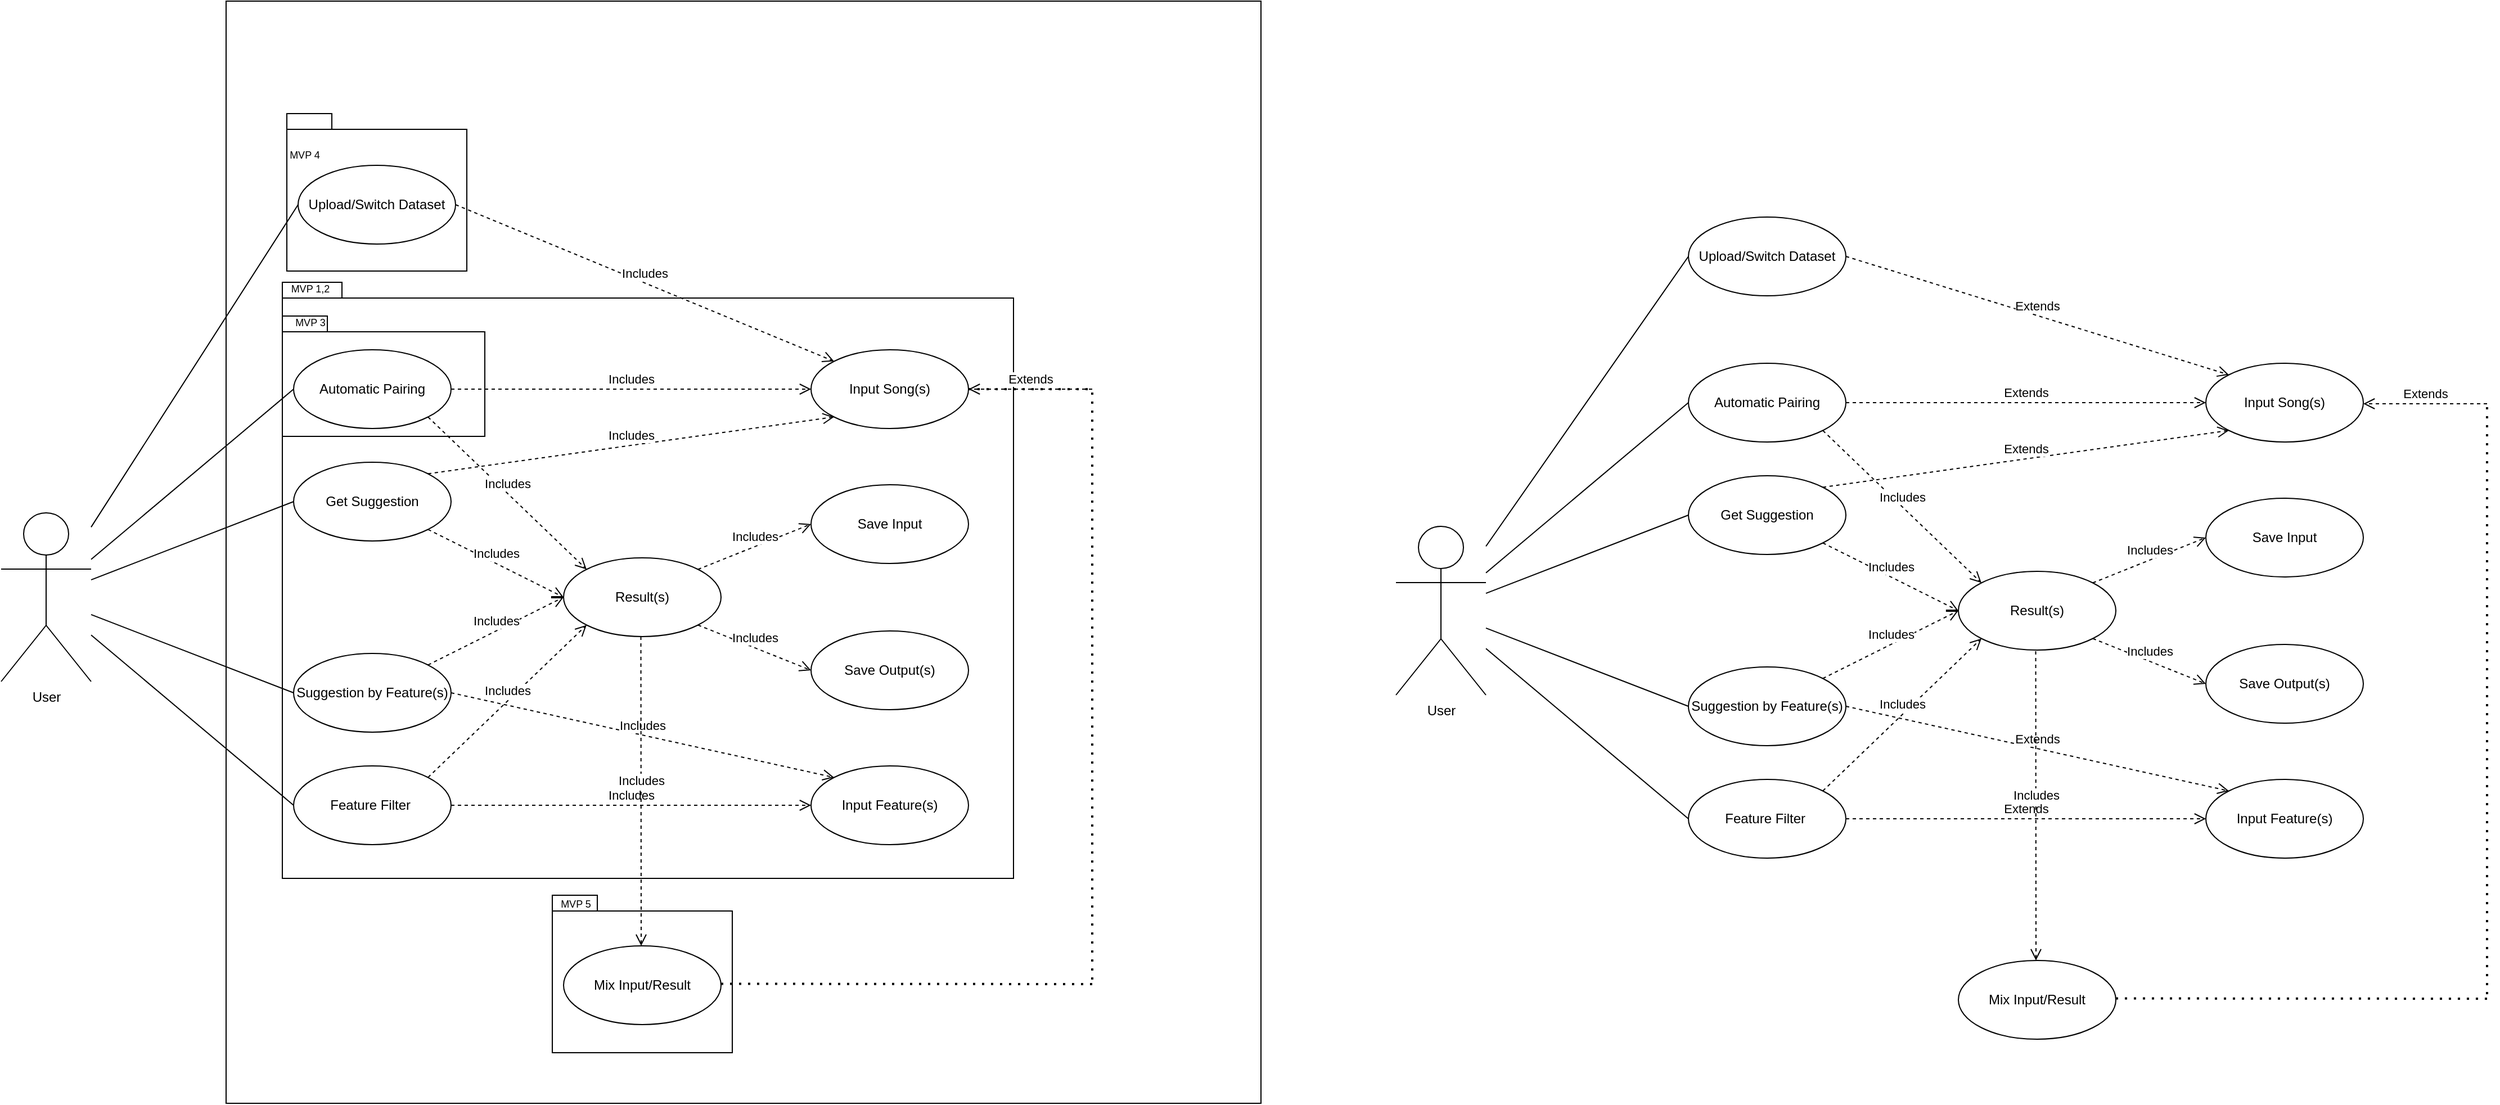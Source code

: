 <mxfile version="13.9.2" type="google"><diagram id="C5RBs43oDa-KdzZeNtuy" name="Page-1"><mxGraphModel dx="955" dy="2317" grid="1" gridSize="10" guides="1" tooltips="1" connect="1" arrows="1" fold="1" page="1" pageScale="1" pageWidth="827" pageHeight="1169" math="0" shadow="0"><root><mxCell id="WIyWlLk6GJQsqaUBKTNV-0"/><mxCell id="WIyWlLk6GJQsqaUBKTNV-1" parent="WIyWlLk6GJQsqaUBKTNV-0"/><mxCell id="LaY01nCkbx8KZxwqlDOW-1" value="" style="rounded=0;whiteSpace=wrap;html=1;" parent="WIyWlLk6GJQsqaUBKTNV-1" vertex="1"><mxGeometry x="360" y="-350" width="920" height="980" as="geometry"/></mxCell><mxCell id="LaY01nCkbx8KZxwqlDOW-49" value="" style="shape=folder;fontStyle=1;spacingTop=10;tabWidth=40;tabHeight=14;tabPosition=left;html=1;" parent="WIyWlLk6GJQsqaUBKTNV-1" vertex="1"><mxGeometry x="410" y="-100" width="650" height="530" as="geometry"/></mxCell><mxCell id="LaY01nCkbx8KZxwqlDOW-54" value="" style="shape=folder;fontStyle=1;spacingTop=10;tabWidth=40;tabHeight=14;tabPosition=left;html=1;" parent="WIyWlLk6GJQsqaUBKTNV-1" vertex="1"><mxGeometry x="410" y="-70" width="180" height="107" as="geometry"/></mxCell><mxCell id="LaY01nCkbx8KZxwqlDOW-51" value="package" style="shape=folder;fontStyle=1;spacingTop=10;tabWidth=40;tabHeight=14;tabPosition=left;html=1;" parent="WIyWlLk6GJQsqaUBKTNV-1" vertex="1"><mxGeometry x="414" y="-250" width="160" height="140" as="geometry"/></mxCell><mxCell id="LaY01nCkbx8KZxwqlDOW-0" value="User" style="shape=umlActor;verticalLabelPosition=bottom;verticalAlign=top;html=1;" parent="WIyWlLk6GJQsqaUBKTNV-1" vertex="1"><mxGeometry x="160" y="105" width="80" height="150" as="geometry"/></mxCell><mxCell id="LaY01nCkbx8KZxwqlDOW-2" value="Get Suggestion" style="ellipse;whiteSpace=wrap;html=1;" parent="WIyWlLk6GJQsqaUBKTNV-1" vertex="1"><mxGeometry x="420" y="60" width="140" height="70" as="geometry"/></mxCell><mxCell id="LaY01nCkbx8KZxwqlDOW-3" value="Suggestion by Feature(s)" style="ellipse;whiteSpace=wrap;html=1;" parent="WIyWlLk6GJQsqaUBKTNV-1" vertex="1"><mxGeometry x="420" y="230" width="140" height="70" as="geometry"/></mxCell><mxCell id="LaY01nCkbx8KZxwqlDOW-4" value="Feature Filter&amp;nbsp;" style="ellipse;whiteSpace=wrap;html=1;" parent="WIyWlLk6GJQsqaUBKTNV-1" vertex="1"><mxGeometry x="420" y="330" width="140" height="70" as="geometry"/></mxCell><mxCell id="LaY01nCkbx8KZxwqlDOW-5" value="Input Feature(s)" style="ellipse;whiteSpace=wrap;html=1;" parent="WIyWlLk6GJQsqaUBKTNV-1" vertex="1"><mxGeometry x="880" y="330" width="140" height="70" as="geometry"/></mxCell><mxCell id="LaY01nCkbx8KZxwqlDOW-12" value="Input Song(s)" style="ellipse;whiteSpace=wrap;html=1;" parent="WIyWlLk6GJQsqaUBKTNV-1" vertex="1"><mxGeometry x="880" y="-40" width="140" height="70" as="geometry"/></mxCell><mxCell id="LaY01nCkbx8KZxwqlDOW-13" value="Result(s)" style="ellipse;whiteSpace=wrap;html=1;" parent="WIyWlLk6GJQsqaUBKTNV-1" vertex="1"><mxGeometry x="660" y="145" width="140" height="70" as="geometry"/></mxCell><mxCell id="LaY01nCkbx8KZxwqlDOW-18" value="&lt;span style=&quot;color: rgb(0 , 0 , 0) ; font-family: &amp;#34;helvetica&amp;#34; ; font-size: 11px ; font-style: normal ; font-weight: 400 ; letter-spacing: normal ; text-align: center ; text-indent: 0px ; text-transform: none ; word-spacing: 0px ; background-color: rgb(255 , 255 , 255) ; display: inline ; float: none&quot;&gt;Includes&lt;/span&gt;" style="html=1;verticalAlign=bottom;endArrow=open;dashed=1;endSize=8;exitX=1;exitY=0;exitDx=0;exitDy=0;entryX=0;entryY=1;entryDx=0;entryDy=0;" parent="WIyWlLk6GJQsqaUBKTNV-1" source="LaY01nCkbx8KZxwqlDOW-2" target="LaY01nCkbx8KZxwqlDOW-12" edge="1"><mxGeometry relative="1" as="geometry"><mxPoint x="1030" y="140" as="sourcePoint"/><mxPoint x="950" y="140" as="targetPoint"/></mxGeometry></mxCell><mxCell id="LaY01nCkbx8KZxwqlDOW-21" value="Includes" style="html=1;verticalAlign=bottom;endArrow=open;dashed=1;endSize=8;exitX=1;exitY=1;exitDx=0;exitDy=0;" parent="WIyWlLk6GJQsqaUBKTNV-1" source="LaY01nCkbx8KZxwqlDOW-2" edge="1"><mxGeometry relative="1" as="geometry"><mxPoint x="590.0" y="115.0" as="sourcePoint"/><mxPoint x="660" y="180" as="targetPoint"/></mxGeometry></mxCell><mxCell id="LaY01nCkbx8KZxwqlDOW-25" value="Includes" style="html=1;verticalAlign=bottom;endArrow=open;dashed=1;endSize=8;exitX=1;exitY=0.5;exitDx=0;exitDy=0;entryX=0;entryY=0;entryDx=0;entryDy=0;" parent="WIyWlLk6GJQsqaUBKTNV-1" source="LaY01nCkbx8KZxwqlDOW-3" target="LaY01nCkbx8KZxwqlDOW-5" edge="1"><mxGeometry relative="1" as="geometry"><mxPoint x="569.995" y="270.002" as="sourcePoint"/><mxPoint x="839.985" y="321.018" as="targetPoint"/></mxGeometry></mxCell><mxCell id="LaY01nCkbx8KZxwqlDOW-26" value="Includes" style="html=1;verticalAlign=bottom;endArrow=open;dashed=1;endSize=8;exitX=1;exitY=0.5;exitDx=0;exitDy=0;entryX=0;entryY=0.5;entryDx=0;entryDy=0;" parent="WIyWlLk6GJQsqaUBKTNV-1" source="LaY01nCkbx8KZxwqlDOW-4" target="LaY01nCkbx8KZxwqlDOW-5" edge="1"><mxGeometry relative="1" as="geometry"><mxPoint x="560.005" y="129.492" as="sourcePoint"/><mxPoint x="829.995" y="180.508" as="targetPoint"/></mxGeometry></mxCell><mxCell id="LaY01nCkbx8KZxwqlDOW-27" value="&lt;span style=&quot;color: rgb(0 , 0 , 0) ; font-family: &amp;#34;helvetica&amp;#34; ; font-size: 11px ; font-style: normal ; font-weight: 400 ; letter-spacing: normal ; text-align: center ; text-indent: 0px ; text-transform: none ; word-spacing: 0px ; background-color: rgb(255 , 255 , 255) ; display: inline ; float: none&quot;&gt;Includes&lt;/span&gt;" style="html=1;verticalAlign=bottom;endArrow=open;dashed=1;endSize=8;exitX=1;exitY=0;exitDx=0;exitDy=0;entryX=0;entryY=0.5;entryDx=0;entryDy=0;" parent="WIyWlLk6GJQsqaUBKTNV-1" source="LaY01nCkbx8KZxwqlDOW-3" target="LaY01nCkbx8KZxwqlDOW-13" edge="1"><mxGeometry relative="1" as="geometry"><mxPoint x="550.005" y="119.492" as="sourcePoint"/><mxPoint x="689.995" y="170.508" as="targetPoint"/></mxGeometry></mxCell><mxCell id="LaY01nCkbx8KZxwqlDOW-28" value="Includes" style="html=1;verticalAlign=bottom;endArrow=open;dashed=1;endSize=8;exitX=1;exitY=0;exitDx=0;exitDy=0;entryX=0;entryY=1;entryDx=0;entryDy=0;" parent="WIyWlLk6GJQsqaUBKTNV-1" source="LaY01nCkbx8KZxwqlDOW-4" target="LaY01nCkbx8KZxwqlDOW-13" edge="1"><mxGeometry relative="1" as="geometry"><mxPoint x="560.005" y="129.492" as="sourcePoint"/><mxPoint x="699.995" y="180.508" as="targetPoint"/></mxGeometry></mxCell><mxCell id="LaY01nCkbx8KZxwqlDOW-29" value="Save Input" style="ellipse;whiteSpace=wrap;html=1;" parent="WIyWlLk6GJQsqaUBKTNV-1" vertex="1"><mxGeometry x="880" y="80" width="140" height="70" as="geometry"/></mxCell><mxCell id="LaY01nCkbx8KZxwqlDOW-30" value="&lt;span style=&quot;color: rgb(0 , 0 , 0) ; font-family: &amp;#34;helvetica&amp;#34; ; font-size: 11px ; font-style: normal ; font-weight: 400 ; letter-spacing: normal ; text-align: center ; text-indent: 0px ; text-transform: none ; word-spacing: 0px ; background-color: rgb(255 , 255 , 255) ; display: inline ; float: none&quot;&gt;Includes&lt;/span&gt;" style="html=1;verticalAlign=bottom;endArrow=open;dashed=1;endSize=8;exitX=1;exitY=0;exitDx=0;exitDy=0;entryX=0;entryY=0.5;entryDx=0;entryDy=0;" parent="WIyWlLk6GJQsqaUBKTNV-1" source="LaY01nCkbx8KZxwqlDOW-13" target="LaY01nCkbx8KZxwqlDOW-29" edge="1"><mxGeometry relative="1" as="geometry"><mxPoint x="570.0" y="95.0" as="sourcePoint"/><mxPoint x="670" y="95.0" as="targetPoint"/></mxGeometry></mxCell><mxCell id="LaY01nCkbx8KZxwqlDOW-31" value="" style="endArrow=none;html=1;entryX=0;entryY=0.5;entryDx=0;entryDy=0;" parent="WIyWlLk6GJQsqaUBKTNV-1" source="LaY01nCkbx8KZxwqlDOW-0" target="LaY01nCkbx8KZxwqlDOW-2" edge="1"><mxGeometry width="50" height="50" relative="1" as="geometry"><mxPoint x="240" y="140" as="sourcePoint"/><mxPoint x="290" y="90" as="targetPoint"/></mxGeometry></mxCell><mxCell id="LaY01nCkbx8KZxwqlDOW-32" value="" style="endArrow=none;html=1;entryX=0;entryY=0.5;entryDx=0;entryDy=0;" parent="WIyWlLk6GJQsqaUBKTNV-1" source="LaY01nCkbx8KZxwqlDOW-0" target="LaY01nCkbx8KZxwqlDOW-3" edge="1"><mxGeometry width="50" height="50" relative="1" as="geometry"><mxPoint x="250" y="300" as="sourcePoint"/><mxPoint x="300" y="250" as="targetPoint"/></mxGeometry></mxCell><mxCell id="LaY01nCkbx8KZxwqlDOW-33" value="" style="endArrow=none;html=1;exitX=0;exitY=0.5;exitDx=0;exitDy=0;" parent="WIyWlLk6GJQsqaUBKTNV-1" source="LaY01nCkbx8KZxwqlDOW-4" target="LaY01nCkbx8KZxwqlDOW-0" edge="1"><mxGeometry width="50" height="50" relative="1" as="geometry"><mxPoint x="260" y="350" as="sourcePoint"/><mxPoint x="310" y="300" as="targetPoint"/></mxGeometry></mxCell><mxCell id="LaY01nCkbx8KZxwqlDOW-34" value="Save Output(s)" style="ellipse;whiteSpace=wrap;html=1;" parent="WIyWlLk6GJQsqaUBKTNV-1" vertex="1"><mxGeometry x="880" y="210" width="140" height="70" as="geometry"/></mxCell><mxCell id="LaY01nCkbx8KZxwqlDOW-35" value="&lt;span style=&quot;color: rgb(0 , 0 , 0) ; font-family: &amp;#34;helvetica&amp;#34; ; font-size: 11px ; font-style: normal ; font-weight: 400 ; letter-spacing: normal ; text-align: center ; text-indent: 0px ; text-transform: none ; word-spacing: 0px ; background-color: rgb(255 , 255 , 255) ; display: inline ; float: none&quot;&gt;Includes&lt;/span&gt;" style="html=1;verticalAlign=bottom;endArrow=open;dashed=1;endSize=8;exitX=1;exitY=1;exitDx=0;exitDy=0;entryX=0;entryY=0.5;entryDx=0;entryDy=0;" parent="WIyWlLk6GJQsqaUBKTNV-1" source="LaY01nCkbx8KZxwqlDOW-13" target="LaY01nCkbx8KZxwqlDOW-34" edge="1"><mxGeometry relative="1" as="geometry"><mxPoint x="790.005" y="170.508" as="sourcePoint"/><mxPoint x="890" y="145.0" as="targetPoint"/></mxGeometry></mxCell><mxCell id="LaY01nCkbx8KZxwqlDOW-36" value="Automatic Pairing" style="ellipse;whiteSpace=wrap;html=1;" parent="WIyWlLk6GJQsqaUBKTNV-1" vertex="1"><mxGeometry x="420" y="-40" width="140" height="70" as="geometry"/></mxCell><mxCell id="LaY01nCkbx8KZxwqlDOW-37" value="&lt;span style=&quot;color: rgb(0 , 0 , 0) ; font-family: &amp;#34;helvetica&amp;#34; ; font-size: 11px ; font-style: normal ; font-weight: 400 ; letter-spacing: normal ; text-align: center ; text-indent: 0px ; text-transform: none ; word-spacing: 0px ; background-color: rgb(255 , 255 , 255) ; display: inline ; float: none&quot;&gt;Includes&lt;/span&gt;" style="html=1;verticalAlign=bottom;endArrow=open;dashed=1;endSize=8;exitX=1;exitY=0.5;exitDx=0;exitDy=0;entryX=0;entryY=0.5;entryDx=0;entryDy=0;" parent="WIyWlLk6GJQsqaUBKTNV-1" source="LaY01nCkbx8KZxwqlDOW-36" target="LaY01nCkbx8KZxwqlDOW-12" edge="1"><mxGeometry relative="1" as="geometry"><mxPoint x="570.0" y="95.0" as="sourcePoint"/><mxPoint x="680" y="110" as="targetPoint"/></mxGeometry></mxCell><mxCell id="LaY01nCkbx8KZxwqlDOW-38" value="Includes" style="html=1;verticalAlign=bottom;endArrow=open;dashed=1;endSize=8;exitX=1;exitY=1;exitDx=0;exitDy=0;entryX=0;entryY=0;entryDx=0;entryDy=0;" parent="WIyWlLk6GJQsqaUBKTNV-1" source="LaY01nCkbx8KZxwqlDOW-36" target="LaY01nCkbx8KZxwqlDOW-13" edge="1"><mxGeometry relative="1" as="geometry"><mxPoint x="550.005" y="119.492" as="sourcePoint"/><mxPoint x="670" y="190.0" as="targetPoint"/></mxGeometry></mxCell><mxCell id="LaY01nCkbx8KZxwqlDOW-45" value="" style="endArrow=none;html=1;strokeColor=#000000;entryX=0;entryY=0.5;entryDx=0;entryDy=0;" parent="WIyWlLk6GJQsqaUBKTNV-1" source="LaY01nCkbx8KZxwqlDOW-0" target="LaY01nCkbx8KZxwqlDOW-36" edge="1"><mxGeometry width="50" height="50" relative="1" as="geometry"><mxPoint x="280" y="-20" as="sourcePoint"/><mxPoint x="330" y="-70" as="targetPoint"/></mxGeometry></mxCell><mxCell id="LaY01nCkbx8KZxwqlDOW-46" value="Upload/Switch Dataset" style="ellipse;whiteSpace=wrap;html=1;" parent="WIyWlLk6GJQsqaUBKTNV-1" vertex="1"><mxGeometry x="424" y="-204" width="140" height="70" as="geometry"/></mxCell><mxCell id="LaY01nCkbx8KZxwqlDOW-47" value="&lt;span style=&quot;color: rgb(0 , 0 , 0) ; font-family: &amp;#34;helvetica&amp;#34; ; font-size: 11px ; font-style: normal ; font-weight: 400 ; letter-spacing: normal ; text-align: center ; text-indent: 0px ; text-transform: none ; word-spacing: 0px ; background-color: rgb(255 , 255 , 255) ; display: inline ; float: none&quot;&gt;Includes&lt;/span&gt;" style="html=1;verticalAlign=bottom;endArrow=open;dashed=1;endSize=8;exitX=1;exitY=0.5;exitDx=0;exitDy=0;entryX=0;entryY=0;entryDx=0;entryDy=0;" parent="WIyWlLk6GJQsqaUBKTNV-1" source="LaY01nCkbx8KZxwqlDOW-46" target="LaY01nCkbx8KZxwqlDOW-12" edge="1"><mxGeometry relative="1" as="geometry"><mxPoint x="570.0" y="5.0" as="sourcePoint"/><mxPoint x="890" y="5.0" as="targetPoint"/></mxGeometry></mxCell><mxCell id="LaY01nCkbx8KZxwqlDOW-48" value="" style="endArrow=none;html=1;strokeColor=#000000;entryX=0;entryY=0.5;entryDx=0;entryDy=0;" parent="WIyWlLk6GJQsqaUBKTNV-1" source="LaY01nCkbx8KZxwqlDOW-0" target="LaY01nCkbx8KZxwqlDOW-46" edge="1"><mxGeometry width="50" height="50" relative="1" as="geometry"><mxPoint x="250" y="90" as="sourcePoint"/><mxPoint x="430.0" y="5.0" as="targetPoint"/></mxGeometry></mxCell><mxCell id="LaY01nCkbx8KZxwqlDOW-50" value="&lt;font style=&quot;font-size: 9px&quot;&gt;MVP 1,2&lt;/font&gt;" style="text;html=1;strokeColor=none;fillColor=none;align=center;verticalAlign=middle;whiteSpace=wrap;rounded=0;" parent="WIyWlLk6GJQsqaUBKTNV-1" vertex="1"><mxGeometry x="385" y="-105" width="100" height="20" as="geometry"/></mxCell><mxCell id="LaY01nCkbx8KZxwqlDOW-52" value="&lt;font style=&quot;font-size: 9px&quot;&gt;MVP 4&lt;/font&gt;" style="text;html=1;strokeColor=none;fillColor=none;align=center;verticalAlign=middle;whiteSpace=wrap;rounded=0;" parent="WIyWlLk6GJQsqaUBKTNV-1" vertex="1"><mxGeometry x="380" y="-224" width="100" height="20" as="geometry"/></mxCell><mxCell id="LaY01nCkbx8KZxwqlDOW-55" value="&lt;font style=&quot;font-size: 9px&quot;&gt;MVP 3&lt;/font&gt;" style="text;html=1;strokeColor=none;fillColor=none;align=center;verticalAlign=middle;whiteSpace=wrap;rounded=0;" parent="WIyWlLk6GJQsqaUBKTNV-1" vertex="1"><mxGeometry x="385" y="-75" width="100" height="20" as="geometry"/></mxCell><mxCell id="LaY01nCkbx8KZxwqlDOW-57" value="" style="shape=folder;fontStyle=1;spacingTop=10;tabWidth=40;tabHeight=14;tabPosition=left;html=1;" parent="WIyWlLk6GJQsqaUBKTNV-1" vertex="1"><mxGeometry x="650" y="445" width="160" height="140" as="geometry"/></mxCell><mxCell id="LaY01nCkbx8KZxwqlDOW-59" value="&lt;font style=&quot;font-size: 9px&quot;&gt;MVP 5&lt;/font&gt;" style="text;html=1;strokeColor=none;fillColor=none;align=center;verticalAlign=middle;whiteSpace=wrap;rounded=0;" parent="WIyWlLk6GJQsqaUBKTNV-1" vertex="1"><mxGeometry x="621" y="442" width="100" height="20" as="geometry"/></mxCell><mxCell id="LaY01nCkbx8KZxwqlDOW-60" value="Mix Input/Result" style="ellipse;whiteSpace=wrap;html=1;" parent="WIyWlLk6GJQsqaUBKTNV-1" vertex="1"><mxGeometry x="660" y="490" width="140" height="70" as="geometry"/></mxCell><mxCell id="LaY01nCkbx8KZxwqlDOW-65" value="User" style="shape=umlActor;verticalLabelPosition=bottom;verticalAlign=top;html=1;" parent="WIyWlLk6GJQsqaUBKTNV-1" vertex="1"><mxGeometry x="1400" y="117" width="80" height="150" as="geometry"/></mxCell><mxCell id="LaY01nCkbx8KZxwqlDOW-66" value="Get Suggestion" style="ellipse;whiteSpace=wrap;html=1;" parent="WIyWlLk6GJQsqaUBKTNV-1" vertex="1"><mxGeometry x="1660" y="72" width="140" height="70" as="geometry"/></mxCell><mxCell id="LaY01nCkbx8KZxwqlDOW-67" value="Suggestion by Feature(s)" style="ellipse;whiteSpace=wrap;html=1;" parent="WIyWlLk6GJQsqaUBKTNV-1" vertex="1"><mxGeometry x="1660" y="242" width="140" height="70" as="geometry"/></mxCell><mxCell id="LaY01nCkbx8KZxwqlDOW-68" value="Feature Filter&amp;nbsp;" style="ellipse;whiteSpace=wrap;html=1;" parent="WIyWlLk6GJQsqaUBKTNV-1" vertex="1"><mxGeometry x="1660" y="342" width="140" height="70" as="geometry"/></mxCell><mxCell id="LaY01nCkbx8KZxwqlDOW-69" value="Input Feature(s)" style="ellipse;whiteSpace=wrap;html=1;" parent="WIyWlLk6GJQsqaUBKTNV-1" vertex="1"><mxGeometry x="2120" y="342" width="140" height="70" as="geometry"/></mxCell><mxCell id="LaY01nCkbx8KZxwqlDOW-70" value="Input Song(s)" style="ellipse;whiteSpace=wrap;html=1;" parent="WIyWlLk6GJQsqaUBKTNV-1" vertex="1"><mxGeometry x="2120" y="-28" width="140" height="70" as="geometry"/></mxCell><mxCell id="LaY01nCkbx8KZxwqlDOW-71" value="Result(s)" style="ellipse;whiteSpace=wrap;html=1;" parent="WIyWlLk6GJQsqaUBKTNV-1" vertex="1"><mxGeometry x="1900" y="157" width="140" height="70" as="geometry"/></mxCell><mxCell id="LaY01nCkbx8KZxwqlDOW-72" value="&lt;span style=&quot;color: rgb(0 , 0 , 0) ; font-family: &amp;#34;helvetica&amp;#34; ; font-size: 11px ; font-style: normal ; font-weight: 400 ; letter-spacing: normal ; text-align: center ; text-indent: 0px ; text-transform: none ; word-spacing: 0px ; background-color: rgb(255 , 255 , 255) ; display: inline ; float: none&quot;&gt;Extends&lt;/span&gt;" style="html=1;verticalAlign=bottom;endArrow=open;dashed=1;endSize=8;exitX=1;exitY=0;exitDx=0;exitDy=0;entryX=0;entryY=1;entryDx=0;entryDy=0;" parent="WIyWlLk6GJQsqaUBKTNV-1" source="LaY01nCkbx8KZxwqlDOW-66" target="LaY01nCkbx8KZxwqlDOW-70" edge="1"><mxGeometry relative="1" as="geometry"><mxPoint x="2270" y="152" as="sourcePoint"/><mxPoint x="2190" y="152" as="targetPoint"/></mxGeometry></mxCell><mxCell id="LaY01nCkbx8KZxwqlDOW-73" value="Includes" style="html=1;verticalAlign=bottom;endArrow=open;dashed=1;endSize=8;exitX=1;exitY=1;exitDx=0;exitDy=0;" parent="WIyWlLk6GJQsqaUBKTNV-1" source="LaY01nCkbx8KZxwqlDOW-66" edge="1"><mxGeometry relative="1" as="geometry"><mxPoint x="1830.0" y="127.0" as="sourcePoint"/><mxPoint x="1900" y="192" as="targetPoint"/></mxGeometry></mxCell><mxCell id="LaY01nCkbx8KZxwqlDOW-74" value="Extends" style="html=1;verticalAlign=bottom;endArrow=open;dashed=1;endSize=8;exitX=1;exitY=0.5;exitDx=0;exitDy=0;entryX=0;entryY=0;entryDx=0;entryDy=0;" parent="WIyWlLk6GJQsqaUBKTNV-1" source="LaY01nCkbx8KZxwqlDOW-67" target="LaY01nCkbx8KZxwqlDOW-69" edge="1"><mxGeometry relative="1" as="geometry"><mxPoint x="1809.995" y="282.002" as="sourcePoint"/><mxPoint x="2079.985" y="333.018" as="targetPoint"/></mxGeometry></mxCell><mxCell id="LaY01nCkbx8KZxwqlDOW-75" value="Extends" style="html=1;verticalAlign=bottom;endArrow=open;dashed=1;endSize=8;exitX=1;exitY=0.5;exitDx=0;exitDy=0;entryX=0;entryY=0.5;entryDx=0;entryDy=0;" parent="WIyWlLk6GJQsqaUBKTNV-1" source="LaY01nCkbx8KZxwqlDOW-68" target="LaY01nCkbx8KZxwqlDOW-69" edge="1"><mxGeometry relative="1" as="geometry"><mxPoint x="1800.005" y="141.492" as="sourcePoint"/><mxPoint x="2069.995" y="192.508" as="targetPoint"/></mxGeometry></mxCell><mxCell id="LaY01nCkbx8KZxwqlDOW-76" value="&lt;span style=&quot;color: rgb(0 , 0 , 0) ; font-family: &amp;#34;helvetica&amp;#34; ; font-size: 11px ; font-style: normal ; font-weight: 400 ; letter-spacing: normal ; text-align: center ; text-indent: 0px ; text-transform: none ; word-spacing: 0px ; background-color: rgb(255 , 255 , 255) ; display: inline ; float: none&quot;&gt;Includes&lt;/span&gt;" style="html=1;verticalAlign=bottom;endArrow=open;dashed=1;endSize=8;exitX=1;exitY=0;exitDx=0;exitDy=0;entryX=0;entryY=0.5;entryDx=0;entryDy=0;" parent="WIyWlLk6GJQsqaUBKTNV-1" source="LaY01nCkbx8KZxwqlDOW-67" target="LaY01nCkbx8KZxwqlDOW-71" edge="1"><mxGeometry relative="1" as="geometry"><mxPoint x="1790.005" y="131.492" as="sourcePoint"/><mxPoint x="1929.995" y="182.508" as="targetPoint"/></mxGeometry></mxCell><mxCell id="LaY01nCkbx8KZxwqlDOW-77" value="Includes" style="html=1;verticalAlign=bottom;endArrow=open;dashed=1;endSize=8;exitX=1;exitY=0;exitDx=0;exitDy=0;entryX=0;entryY=1;entryDx=0;entryDy=0;" parent="WIyWlLk6GJQsqaUBKTNV-1" source="LaY01nCkbx8KZxwqlDOW-68" target="LaY01nCkbx8KZxwqlDOW-71" edge="1"><mxGeometry relative="1" as="geometry"><mxPoint x="1800.005" y="141.492" as="sourcePoint"/><mxPoint x="1939.995" y="192.508" as="targetPoint"/></mxGeometry></mxCell><mxCell id="LaY01nCkbx8KZxwqlDOW-78" value="Save Input" style="ellipse;whiteSpace=wrap;html=1;" parent="WIyWlLk6GJQsqaUBKTNV-1" vertex="1"><mxGeometry x="2120" y="92" width="140" height="70" as="geometry"/></mxCell><mxCell id="LaY01nCkbx8KZxwqlDOW-79" value="&lt;span style=&quot;color: rgb(0 , 0 , 0) ; font-family: &amp;#34;helvetica&amp;#34; ; font-size: 11px ; font-style: normal ; font-weight: 400 ; letter-spacing: normal ; text-align: center ; text-indent: 0px ; text-transform: none ; word-spacing: 0px ; background-color: rgb(255 , 255 , 255) ; display: inline ; float: none&quot;&gt;Includes&lt;/span&gt;" style="html=1;verticalAlign=bottom;endArrow=open;dashed=1;endSize=8;exitX=1;exitY=0;exitDx=0;exitDy=0;entryX=0;entryY=0.5;entryDx=0;entryDy=0;" parent="WIyWlLk6GJQsqaUBKTNV-1" source="LaY01nCkbx8KZxwqlDOW-71" target="LaY01nCkbx8KZxwqlDOW-78" edge="1"><mxGeometry relative="1" as="geometry"><mxPoint x="1810.0" y="107.0" as="sourcePoint"/><mxPoint x="1910" y="107.0" as="targetPoint"/></mxGeometry></mxCell><mxCell id="LaY01nCkbx8KZxwqlDOW-80" value="" style="endArrow=none;html=1;entryX=0;entryY=0.5;entryDx=0;entryDy=0;" parent="WIyWlLk6GJQsqaUBKTNV-1" source="LaY01nCkbx8KZxwqlDOW-65" target="LaY01nCkbx8KZxwqlDOW-66" edge="1"><mxGeometry width="50" height="50" relative="1" as="geometry"><mxPoint x="1480" y="152" as="sourcePoint"/><mxPoint x="1530" y="102" as="targetPoint"/></mxGeometry></mxCell><mxCell id="LaY01nCkbx8KZxwqlDOW-81" value="" style="endArrow=none;html=1;entryX=0;entryY=0.5;entryDx=0;entryDy=0;" parent="WIyWlLk6GJQsqaUBKTNV-1" source="LaY01nCkbx8KZxwqlDOW-65" target="LaY01nCkbx8KZxwqlDOW-67" edge="1"><mxGeometry width="50" height="50" relative="1" as="geometry"><mxPoint x="1490" y="312" as="sourcePoint"/><mxPoint x="1540" y="262" as="targetPoint"/></mxGeometry></mxCell><mxCell id="LaY01nCkbx8KZxwqlDOW-82" value="" style="endArrow=none;html=1;exitX=0;exitY=0.5;exitDx=0;exitDy=0;" parent="WIyWlLk6GJQsqaUBKTNV-1" source="LaY01nCkbx8KZxwqlDOW-68" target="LaY01nCkbx8KZxwqlDOW-65" edge="1"><mxGeometry width="50" height="50" relative="1" as="geometry"><mxPoint x="1500" y="362" as="sourcePoint"/><mxPoint x="1550" y="312" as="targetPoint"/></mxGeometry></mxCell><mxCell id="LaY01nCkbx8KZxwqlDOW-83" value="Save Output(s)" style="ellipse;whiteSpace=wrap;html=1;" parent="WIyWlLk6GJQsqaUBKTNV-1" vertex="1"><mxGeometry x="2120" y="222" width="140" height="70" as="geometry"/></mxCell><mxCell id="LaY01nCkbx8KZxwqlDOW-84" value="&lt;span style=&quot;color: rgb(0 , 0 , 0) ; font-family: &amp;#34;helvetica&amp;#34; ; font-size: 11px ; font-style: normal ; font-weight: 400 ; letter-spacing: normal ; text-align: center ; text-indent: 0px ; text-transform: none ; word-spacing: 0px ; background-color: rgb(255 , 255 , 255) ; display: inline ; float: none&quot;&gt;Includes&lt;/span&gt;" style="html=1;verticalAlign=bottom;endArrow=open;dashed=1;endSize=8;exitX=1;exitY=1;exitDx=0;exitDy=0;entryX=0;entryY=0.5;entryDx=0;entryDy=0;" parent="WIyWlLk6GJQsqaUBKTNV-1" source="LaY01nCkbx8KZxwqlDOW-71" target="LaY01nCkbx8KZxwqlDOW-83" edge="1"><mxGeometry relative="1" as="geometry"><mxPoint x="2030.005" y="182.508" as="sourcePoint"/><mxPoint x="2130" y="157.0" as="targetPoint"/></mxGeometry></mxCell><mxCell id="LaY01nCkbx8KZxwqlDOW-85" value="Automatic Pairing" style="ellipse;whiteSpace=wrap;html=1;" parent="WIyWlLk6GJQsqaUBKTNV-1" vertex="1"><mxGeometry x="1660" y="-28" width="140" height="70" as="geometry"/></mxCell><mxCell id="LaY01nCkbx8KZxwqlDOW-86" value="&lt;span style=&quot;color: rgb(0 , 0 , 0) ; font-family: &amp;#34;helvetica&amp;#34; ; font-size: 11px ; font-style: normal ; font-weight: 400 ; letter-spacing: normal ; text-align: center ; text-indent: 0px ; text-transform: none ; word-spacing: 0px ; background-color: rgb(255 , 255 , 255) ; display: inline ; float: none&quot;&gt;Extends&lt;/span&gt;" style="html=1;verticalAlign=bottom;endArrow=open;dashed=1;endSize=8;exitX=1;exitY=0.5;exitDx=0;exitDy=0;entryX=0;entryY=0.5;entryDx=0;entryDy=0;" parent="WIyWlLk6GJQsqaUBKTNV-1" source="LaY01nCkbx8KZxwqlDOW-85" target="LaY01nCkbx8KZxwqlDOW-70" edge="1"><mxGeometry relative="1" as="geometry"><mxPoint x="1810.0" y="107.0" as="sourcePoint"/><mxPoint x="1920" y="122" as="targetPoint"/></mxGeometry></mxCell><mxCell id="LaY01nCkbx8KZxwqlDOW-87" value="Includes" style="html=1;verticalAlign=bottom;endArrow=open;dashed=1;endSize=8;exitX=1;exitY=1;exitDx=0;exitDy=0;entryX=0;entryY=0;entryDx=0;entryDy=0;" parent="WIyWlLk6GJQsqaUBKTNV-1" source="LaY01nCkbx8KZxwqlDOW-85" target="LaY01nCkbx8KZxwqlDOW-71" edge="1"><mxGeometry relative="1" as="geometry"><mxPoint x="1790.005" y="131.492" as="sourcePoint"/><mxPoint x="1910" y="202.0" as="targetPoint"/></mxGeometry></mxCell><mxCell id="LaY01nCkbx8KZxwqlDOW-88" value="" style="endArrow=none;html=1;strokeColor=#000000;entryX=0;entryY=0.5;entryDx=0;entryDy=0;" parent="WIyWlLk6GJQsqaUBKTNV-1" source="LaY01nCkbx8KZxwqlDOW-65" target="LaY01nCkbx8KZxwqlDOW-85" edge="1"><mxGeometry width="50" height="50" relative="1" as="geometry"><mxPoint x="1520" y="-8" as="sourcePoint"/><mxPoint x="1570" y="-58" as="targetPoint"/></mxGeometry></mxCell><mxCell id="LaY01nCkbx8KZxwqlDOW-89" value="Upload/Switch Dataset" style="ellipse;whiteSpace=wrap;html=1;" parent="WIyWlLk6GJQsqaUBKTNV-1" vertex="1"><mxGeometry x="1660" y="-158" width="140" height="70" as="geometry"/></mxCell><mxCell id="LaY01nCkbx8KZxwqlDOW-90" value="&lt;span style=&quot;color: rgb(0 , 0 , 0) ; font-family: &amp;#34;helvetica&amp;#34; ; font-size: 11px ; font-style: normal ; font-weight: 400 ; letter-spacing: normal ; text-align: center ; text-indent: 0px ; text-transform: none ; word-spacing: 0px ; background-color: rgb(255 , 255 , 255) ; display: inline ; float: none&quot;&gt;Extends&lt;/span&gt;" style="html=1;verticalAlign=bottom;endArrow=open;dashed=1;endSize=8;exitX=1;exitY=0.5;exitDx=0;exitDy=0;entryX=0;entryY=0;entryDx=0;entryDy=0;" parent="WIyWlLk6GJQsqaUBKTNV-1" source="LaY01nCkbx8KZxwqlDOW-89" target="LaY01nCkbx8KZxwqlDOW-70" edge="1"><mxGeometry relative="1" as="geometry"><mxPoint x="1810.0" y="17.0" as="sourcePoint"/><mxPoint x="2130" y="17.0" as="targetPoint"/></mxGeometry></mxCell><mxCell id="LaY01nCkbx8KZxwqlDOW-91" value="" style="endArrow=none;html=1;strokeColor=#000000;entryX=0;entryY=0.5;entryDx=0;entryDy=0;" parent="WIyWlLk6GJQsqaUBKTNV-1" source="LaY01nCkbx8KZxwqlDOW-65" target="LaY01nCkbx8KZxwqlDOW-89" edge="1"><mxGeometry width="50" height="50" relative="1" as="geometry"><mxPoint x="1490" y="102" as="sourcePoint"/><mxPoint x="1670.0" y="17.0" as="targetPoint"/></mxGeometry></mxCell><mxCell id="LaY01nCkbx8KZxwqlDOW-102" value="" style="endArrow=none;dashed=1;html=1;dashPattern=1 3;strokeWidth=2;exitX=1;exitY=0.5;exitDx=0;exitDy=0;" parent="WIyWlLk6GJQsqaUBKTNV-1" source="LaY01nCkbx8KZxwqlDOW-12" edge="1"><mxGeometry width="50" height="50" relative="1" as="geometry"><mxPoint x="1190" y="70" as="sourcePoint"/><mxPoint x="1130" y="-5" as="targetPoint"/></mxGeometry></mxCell><mxCell id="LaY01nCkbx8KZxwqlDOW-103" value="" style="endArrow=none;dashed=1;html=1;dashPattern=1 3;strokeWidth=2;" parent="WIyWlLk6GJQsqaUBKTNV-1" edge="1"><mxGeometry width="50" height="50" relative="1" as="geometry"><mxPoint x="1130" y="520" as="sourcePoint"/><mxPoint x="1130" y="-7" as="targetPoint"/></mxGeometry></mxCell><mxCell id="LaY01nCkbx8KZxwqlDOW-108" value="&lt;span style=&quot;color: rgb(0 , 0 , 0) ; font-family: &amp;#34;helvetica&amp;#34; ; font-size: 11px ; font-style: normal ; font-weight: 400 ; letter-spacing: normal ; text-align: center ; text-indent: 0px ; text-transform: none ; word-spacing: 0px ; background-color: rgb(255 , 255 , 255) ; display: inline ; float: none&quot;&gt;Includes&lt;/span&gt;" style="html=1;verticalAlign=bottom;endArrow=open;dashed=1;endSize=8;exitX=0.5;exitY=1;exitDx=0;exitDy=0;" parent="WIyWlLk6GJQsqaUBKTNV-1" edge="1"><mxGeometry relative="1" as="geometry"><mxPoint x="728.75" y="215.0" as="sourcePoint"/><mxPoint x="729" y="490" as="targetPoint"/></mxGeometry></mxCell><mxCell id="LaY01nCkbx8KZxwqlDOW-110" value="&lt;span style=&quot;color: rgb(0 , 0 , 0) ; font-family: &amp;#34;helvetica&amp;#34; ; font-size: 11px ; font-style: normal ; font-weight: 400 ; letter-spacing: normal ; text-align: center ; text-indent: 0px ; text-transform: none ; word-spacing: 0px ; background-color: rgb(255 , 255 , 255) ; display: inline ; float: none&quot;&gt;Extends&lt;/span&gt;" style="html=1;verticalAlign=bottom;endArrow=open;dashed=1;endSize=8;entryX=1;entryY=0.5;entryDx=0;entryDy=0;" parent="WIyWlLk6GJQsqaUBKTNV-1" target="LaY01nCkbx8KZxwqlDOW-12" edge="1"><mxGeometry relative="1" as="geometry"><mxPoint x="1130" y="-5" as="sourcePoint"/><mxPoint x="1330" y="-75" as="targetPoint"/><mxPoint as="offset"/></mxGeometry></mxCell><mxCell id="LaY01nCkbx8KZxwqlDOW-111" value="" style="endArrow=none;dashed=1;html=1;dashPattern=1 3;strokeWidth=2;exitX=1;exitY=0.5;exitDx=0;exitDy=0;" parent="WIyWlLk6GJQsqaUBKTNV-1" edge="1"><mxGeometry width="50" height="50" relative="1" as="geometry"><mxPoint x="800.0" y="523.75" as="sourcePoint"/><mxPoint x="1130" y="524" as="targetPoint"/></mxGeometry></mxCell><mxCell id="LaY01nCkbx8KZxwqlDOW-112" value="Mix Input/Result" style="ellipse;whiteSpace=wrap;html=1;" parent="WIyWlLk6GJQsqaUBKTNV-1" vertex="1"><mxGeometry x="1900" y="503" width="140" height="70" as="geometry"/></mxCell><mxCell id="LaY01nCkbx8KZxwqlDOW-113" value="" style="endArrow=none;dashed=1;html=1;dashPattern=1 3;strokeWidth=2;" parent="WIyWlLk6GJQsqaUBKTNV-1" edge="1"><mxGeometry width="50" height="50" relative="1" as="geometry"><mxPoint x="2370" y="533.0" as="sourcePoint"/><mxPoint x="2370" y="6" as="targetPoint"/></mxGeometry></mxCell><mxCell id="LaY01nCkbx8KZxwqlDOW-114" value="&lt;span style=&quot;color: rgb(0 , 0 , 0) ; font-family: &amp;#34;helvetica&amp;#34; ; font-size: 11px ; font-style: normal ; font-weight: 400 ; letter-spacing: normal ; text-align: center ; text-indent: 0px ; text-transform: none ; word-spacing: 0px ; background-color: rgb(255 , 255 , 255) ; display: inline ; float: none&quot;&gt;Includes&lt;/span&gt;" style="html=1;verticalAlign=bottom;endArrow=open;dashed=1;endSize=8;exitX=0.5;exitY=1;exitDx=0;exitDy=0;" parent="WIyWlLk6GJQsqaUBKTNV-1" edge="1"><mxGeometry relative="1" as="geometry"><mxPoint x="1968.75" y="228.0" as="sourcePoint"/><mxPoint x="1969" y="503.0" as="targetPoint"/></mxGeometry></mxCell><mxCell id="LaY01nCkbx8KZxwqlDOW-115" value="&lt;span style=&quot;color: rgb(0 , 0 , 0) ; font-family: &amp;#34;helvetica&amp;#34; ; font-size: 11px ; font-style: normal ; font-weight: 400 ; letter-spacing: normal ; text-align: center ; text-indent: 0px ; text-transform: none ; word-spacing: 0px ; background-color: rgb(255 , 255 , 255) ; display: inline ; float: none&quot;&gt;Extends&lt;/span&gt;" style="html=1;verticalAlign=bottom;endArrow=open;dashed=1;endSize=8;entryX=1;entryY=0.5;entryDx=0;entryDy=0;" parent="WIyWlLk6GJQsqaUBKTNV-1" edge="1"><mxGeometry relative="1" as="geometry"><mxPoint x="2370" y="8" as="sourcePoint"/><mxPoint x="2260.0" y="8" as="targetPoint"/><mxPoint as="offset"/></mxGeometry></mxCell><mxCell id="LaY01nCkbx8KZxwqlDOW-116" value="" style="endArrow=none;dashed=1;html=1;dashPattern=1 3;strokeWidth=2;exitX=1;exitY=0.5;exitDx=0;exitDy=0;" parent="WIyWlLk6GJQsqaUBKTNV-1" edge="1"><mxGeometry width="50" height="50" relative="1" as="geometry"><mxPoint x="2040.0" y="536.75" as="sourcePoint"/><mxPoint x="2370" y="537" as="targetPoint"/></mxGeometry></mxCell></root></mxGraphModel></diagram></mxfile>